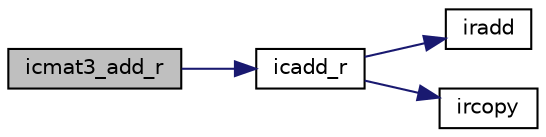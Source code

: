 digraph "icmat3_add_r"
{
  edge [fontname="Helvetica",fontsize="10",labelfontname="Helvetica",labelfontsize="10"];
  node [fontname="Helvetica",fontsize="10",shape=record];
  rankdir="LR";
  Node27 [label="icmat3_add_r",height=0.2,width=0.4,color="black", fillcolor="grey75", style="filled", fontcolor="black"];
  Node27 -> Node28 [color="midnightblue",fontsize="10",style="solid",fontname="Helvetica"];
  Node28 [label="icadd_r",height=0.2,width=0.4,color="black", fillcolor="white", style="filled",URL="$icmulti_8c.html#a93535eef436b31335a63d42b1ab02292",tooltip="足し算 [z0,z1]=[x0,x1]+[y0,y1] "];
  Node28 -> Node29 [color="midnightblue",fontsize="10",style="solid",fontname="Helvetica"];
  Node29 [label="iradd",height=0.2,width=0.4,color="black", fillcolor="white", style="filled",URL="$irmulti_8c.html#a2a3a18d72fa9e737ac67d95ccb3e8ca9",tooltip="足し算 [z0,z1]=[x0,x1]+[y0,y1] "];
  Node28 -> Node30 [color="midnightblue",fontsize="10",style="solid",fontname="Helvetica"];
  Node30 [label="ircopy",height=0.2,width=0.4,color="black", fillcolor="white", style="filled",URL="$irmulti_8c.html#aaf2192a33e04cbba12da47550fde287e",tooltip="コピー [y0,y1]=[x0,x1]. "];
}
